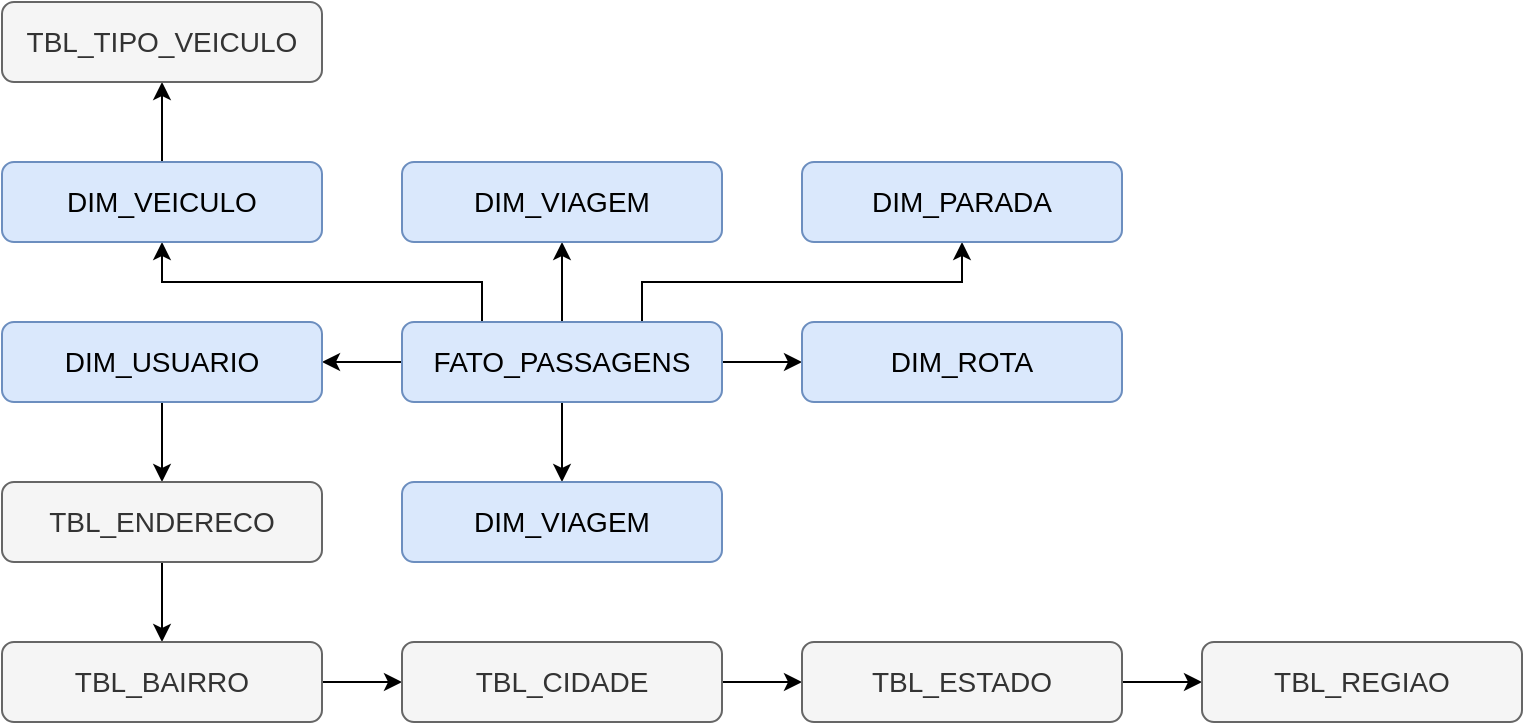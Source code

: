 <mxfile version="14.7.6" type="github">
  <diagram id="PFKHonI2Ndzf-K34Xqpl" name="Page-1">
    <mxGraphModel dx="674" dy="657" grid="1" gridSize="10" guides="1" tooltips="1" connect="1" arrows="1" fold="1" page="1" pageScale="1" pageWidth="1654" pageHeight="1169" math="0" shadow="0">
      <root>
        <mxCell id="0" />
        <mxCell id="1" parent="0" />
        <mxCell id="tLT48Ian_qCinAYYUF5K-14" value="" style="edgeStyle=orthogonalEdgeStyle;rounded=0;orthogonalLoop=1;jettySize=auto;html=1;entryX=0.5;entryY=1;entryDx=0;entryDy=0;" edge="1" parent="1" source="tLT48Ian_qCinAYYUF5K-1" target="tLT48Ian_qCinAYYUF5K-6">
          <mxGeometry relative="1" as="geometry">
            <Array as="points">
              <mxPoint x="920" y="380" />
              <mxPoint x="1080" y="380" />
            </Array>
          </mxGeometry>
        </mxCell>
        <mxCell id="tLT48Ian_qCinAYYUF5K-15" value="" style="edgeStyle=orthogonalEdgeStyle;rounded=0;orthogonalLoop=1;jettySize=auto;html=1;" edge="1" parent="1" source="tLT48Ian_qCinAYYUF5K-1" target="tLT48Ian_qCinAYYUF5K-4">
          <mxGeometry relative="1" as="geometry" />
        </mxCell>
        <mxCell id="tLT48Ian_qCinAYYUF5K-16" value="" style="edgeStyle=orthogonalEdgeStyle;rounded=0;orthogonalLoop=1;jettySize=auto;html=1;" edge="1" parent="1" source="tLT48Ian_qCinAYYUF5K-1" target="tLT48Ian_qCinAYYUF5K-7">
          <mxGeometry relative="1" as="geometry">
            <mxPoint x="680" y="362" as="targetPoint" />
            <Array as="points">
              <mxPoint x="840" y="380" />
              <mxPoint x="680" y="380" />
            </Array>
          </mxGeometry>
        </mxCell>
        <mxCell id="tLT48Ian_qCinAYYUF5K-17" value="" style="edgeStyle=orthogonalEdgeStyle;rounded=0;orthogonalLoop=1;jettySize=auto;html=1;" edge="1" parent="1" source="tLT48Ian_qCinAYYUF5K-1" target="tLT48Ian_qCinAYYUF5K-3">
          <mxGeometry relative="1" as="geometry" />
        </mxCell>
        <mxCell id="tLT48Ian_qCinAYYUF5K-18" value="" style="edgeStyle=orthogonalEdgeStyle;rounded=0;orthogonalLoop=1;jettySize=auto;html=1;" edge="1" parent="1" source="tLT48Ian_qCinAYYUF5K-1" target="tLT48Ian_qCinAYYUF5K-5">
          <mxGeometry relative="1" as="geometry" />
        </mxCell>
        <mxCell id="tLT48Ian_qCinAYYUF5K-19" value="" style="edgeStyle=orthogonalEdgeStyle;rounded=0;orthogonalLoop=1;jettySize=auto;html=1;" edge="1" parent="1" source="tLT48Ian_qCinAYYUF5K-1" target="tLT48Ian_qCinAYYUF5K-2">
          <mxGeometry relative="1" as="geometry" />
        </mxCell>
        <mxCell id="tLT48Ian_qCinAYYUF5K-1" value="&lt;font style=&quot;font-size: 14px&quot;&gt;FATO_PASSAGENS&lt;/font&gt;" style="rounded=1;whiteSpace=wrap;html=1;fillColor=#dae8fc;strokeColor=#6c8ebf;" vertex="1" parent="1">
          <mxGeometry x="800" y="400" width="160" height="40" as="geometry" />
        </mxCell>
        <mxCell id="tLT48Ian_qCinAYYUF5K-25" value="" style="edgeStyle=orthogonalEdgeStyle;rounded=0;orthogonalLoop=1;jettySize=auto;html=1;" edge="1" parent="1" source="tLT48Ian_qCinAYYUF5K-2" target="tLT48Ian_qCinAYYUF5K-24">
          <mxGeometry relative="1" as="geometry" />
        </mxCell>
        <mxCell id="tLT48Ian_qCinAYYUF5K-2" value="&lt;span style=&quot;font-size: 14px&quot;&gt;DIM_USUARIO&lt;/span&gt;" style="rounded=1;whiteSpace=wrap;html=1;fillColor=#dae8fc;strokeColor=#6c8ebf;" vertex="1" parent="1">
          <mxGeometry x="600" y="400" width="160" height="40" as="geometry" />
        </mxCell>
        <mxCell id="tLT48Ian_qCinAYYUF5K-3" value="&lt;span style=&quot;font-size: 14px&quot;&gt;DIM_VIAGEM&lt;/span&gt;" style="rounded=1;whiteSpace=wrap;html=1;fillColor=#dae8fc;strokeColor=#6c8ebf;" vertex="1" parent="1">
          <mxGeometry x="800" y="320" width="160" height="40" as="geometry" />
        </mxCell>
        <mxCell id="tLT48Ian_qCinAYYUF5K-4" value="&lt;span style=&quot;font-size: 14px&quot;&gt;DIM_VIAGEM&lt;/span&gt;" style="rounded=1;whiteSpace=wrap;html=1;fillColor=#dae8fc;strokeColor=#6c8ebf;" vertex="1" parent="1">
          <mxGeometry x="800" y="480" width="160" height="40" as="geometry" />
        </mxCell>
        <mxCell id="tLT48Ian_qCinAYYUF5K-5" value="&lt;span style=&quot;font-size: 14px&quot;&gt;DIM_ROTA&lt;/span&gt;" style="rounded=1;whiteSpace=wrap;html=1;fillColor=#dae8fc;strokeColor=#6c8ebf;" vertex="1" parent="1">
          <mxGeometry x="1000" y="400" width="160" height="40" as="geometry" />
        </mxCell>
        <mxCell id="tLT48Ian_qCinAYYUF5K-6" value="&lt;span style=&quot;font-size: 14px&quot;&gt;DIM_PARADA&lt;/span&gt;" style="rounded=1;whiteSpace=wrap;html=1;fillColor=#dae8fc;strokeColor=#6c8ebf;" vertex="1" parent="1">
          <mxGeometry x="1000" y="320" width="160" height="40" as="geometry" />
        </mxCell>
        <mxCell id="tLT48Ian_qCinAYYUF5K-21" value="" style="edgeStyle=orthogonalEdgeStyle;rounded=0;orthogonalLoop=1;jettySize=auto;html=1;" edge="1" parent="1" source="tLT48Ian_qCinAYYUF5K-7" target="tLT48Ian_qCinAYYUF5K-20">
          <mxGeometry relative="1" as="geometry" />
        </mxCell>
        <mxCell id="tLT48Ian_qCinAYYUF5K-7" value="&lt;span style=&quot;font-size: 14px&quot;&gt;DIM_VEICULO&lt;/span&gt;" style="rounded=1;whiteSpace=wrap;html=1;fillColor=#dae8fc;strokeColor=#6c8ebf;" vertex="1" parent="1">
          <mxGeometry x="600" y="320" width="160" height="40" as="geometry" />
        </mxCell>
        <mxCell id="tLT48Ian_qCinAYYUF5K-20" value="&lt;span style=&quot;font-size: 14px&quot;&gt;TBL_TIPO_VEICULO&lt;/span&gt;" style="rounded=1;whiteSpace=wrap;html=1;fillColor=#f5f5f5;strokeColor=#666666;fontColor=#333333;" vertex="1" parent="1">
          <mxGeometry x="600" y="240" width="160" height="40" as="geometry" />
        </mxCell>
        <mxCell id="tLT48Ian_qCinAYYUF5K-30" value="" style="edgeStyle=orthogonalEdgeStyle;rounded=0;orthogonalLoop=1;jettySize=auto;html=1;" edge="1" parent="1" source="tLT48Ian_qCinAYYUF5K-24" target="tLT48Ian_qCinAYYUF5K-26">
          <mxGeometry relative="1" as="geometry" />
        </mxCell>
        <mxCell id="tLT48Ian_qCinAYYUF5K-24" value="&lt;span style=&quot;font-size: 14px&quot;&gt;TBL_ENDERECO&lt;/span&gt;" style="rounded=1;whiteSpace=wrap;html=1;fillColor=#f5f5f5;strokeColor=#666666;fontColor=#333333;" vertex="1" parent="1">
          <mxGeometry x="600" y="480" width="160" height="40" as="geometry" />
        </mxCell>
        <mxCell id="tLT48Ian_qCinAYYUF5K-31" value="" style="edgeStyle=orthogonalEdgeStyle;rounded=0;orthogonalLoop=1;jettySize=auto;html=1;" edge="1" parent="1" source="tLT48Ian_qCinAYYUF5K-26" target="tLT48Ian_qCinAYYUF5K-27">
          <mxGeometry relative="1" as="geometry" />
        </mxCell>
        <mxCell id="tLT48Ian_qCinAYYUF5K-26" value="&lt;span style=&quot;font-size: 14px&quot;&gt;TBL_BAIRRO&lt;/span&gt;" style="rounded=1;whiteSpace=wrap;html=1;fillColor=#f5f5f5;strokeColor=#666666;fontColor=#333333;" vertex="1" parent="1">
          <mxGeometry x="600" y="560" width="160" height="40" as="geometry" />
        </mxCell>
        <mxCell id="tLT48Ian_qCinAYYUF5K-32" value="" style="edgeStyle=orthogonalEdgeStyle;rounded=0;orthogonalLoop=1;jettySize=auto;html=1;" edge="1" parent="1" source="tLT48Ian_qCinAYYUF5K-27" target="tLT48Ian_qCinAYYUF5K-28">
          <mxGeometry relative="1" as="geometry" />
        </mxCell>
        <mxCell id="tLT48Ian_qCinAYYUF5K-27" value="&lt;span style=&quot;font-size: 14px&quot;&gt;TBL_CIDADE&lt;/span&gt;" style="rounded=1;whiteSpace=wrap;html=1;fillColor=#f5f5f5;strokeColor=#666666;fontColor=#333333;" vertex="1" parent="1">
          <mxGeometry x="800" y="560" width="160" height="40" as="geometry" />
        </mxCell>
        <mxCell id="tLT48Ian_qCinAYYUF5K-33" value="" style="edgeStyle=orthogonalEdgeStyle;rounded=0;orthogonalLoop=1;jettySize=auto;html=1;" edge="1" parent="1" source="tLT48Ian_qCinAYYUF5K-28" target="tLT48Ian_qCinAYYUF5K-29">
          <mxGeometry relative="1" as="geometry" />
        </mxCell>
        <mxCell id="tLT48Ian_qCinAYYUF5K-28" value="&lt;span style=&quot;font-size: 14px&quot;&gt;TBL_ESTADO&lt;/span&gt;" style="rounded=1;whiteSpace=wrap;html=1;fillColor=#f5f5f5;strokeColor=#666666;fontColor=#333333;" vertex="1" parent="1">
          <mxGeometry x="1000" y="560" width="160" height="40" as="geometry" />
        </mxCell>
        <mxCell id="tLT48Ian_qCinAYYUF5K-29" value="&lt;span style=&quot;font-size: 14px&quot;&gt;TBL_REGIAO&lt;/span&gt;" style="rounded=1;whiteSpace=wrap;html=1;fillColor=#f5f5f5;strokeColor=#666666;fontColor=#333333;" vertex="1" parent="1">
          <mxGeometry x="1200" y="560" width="160" height="40" as="geometry" />
        </mxCell>
      </root>
    </mxGraphModel>
  </diagram>
</mxfile>
